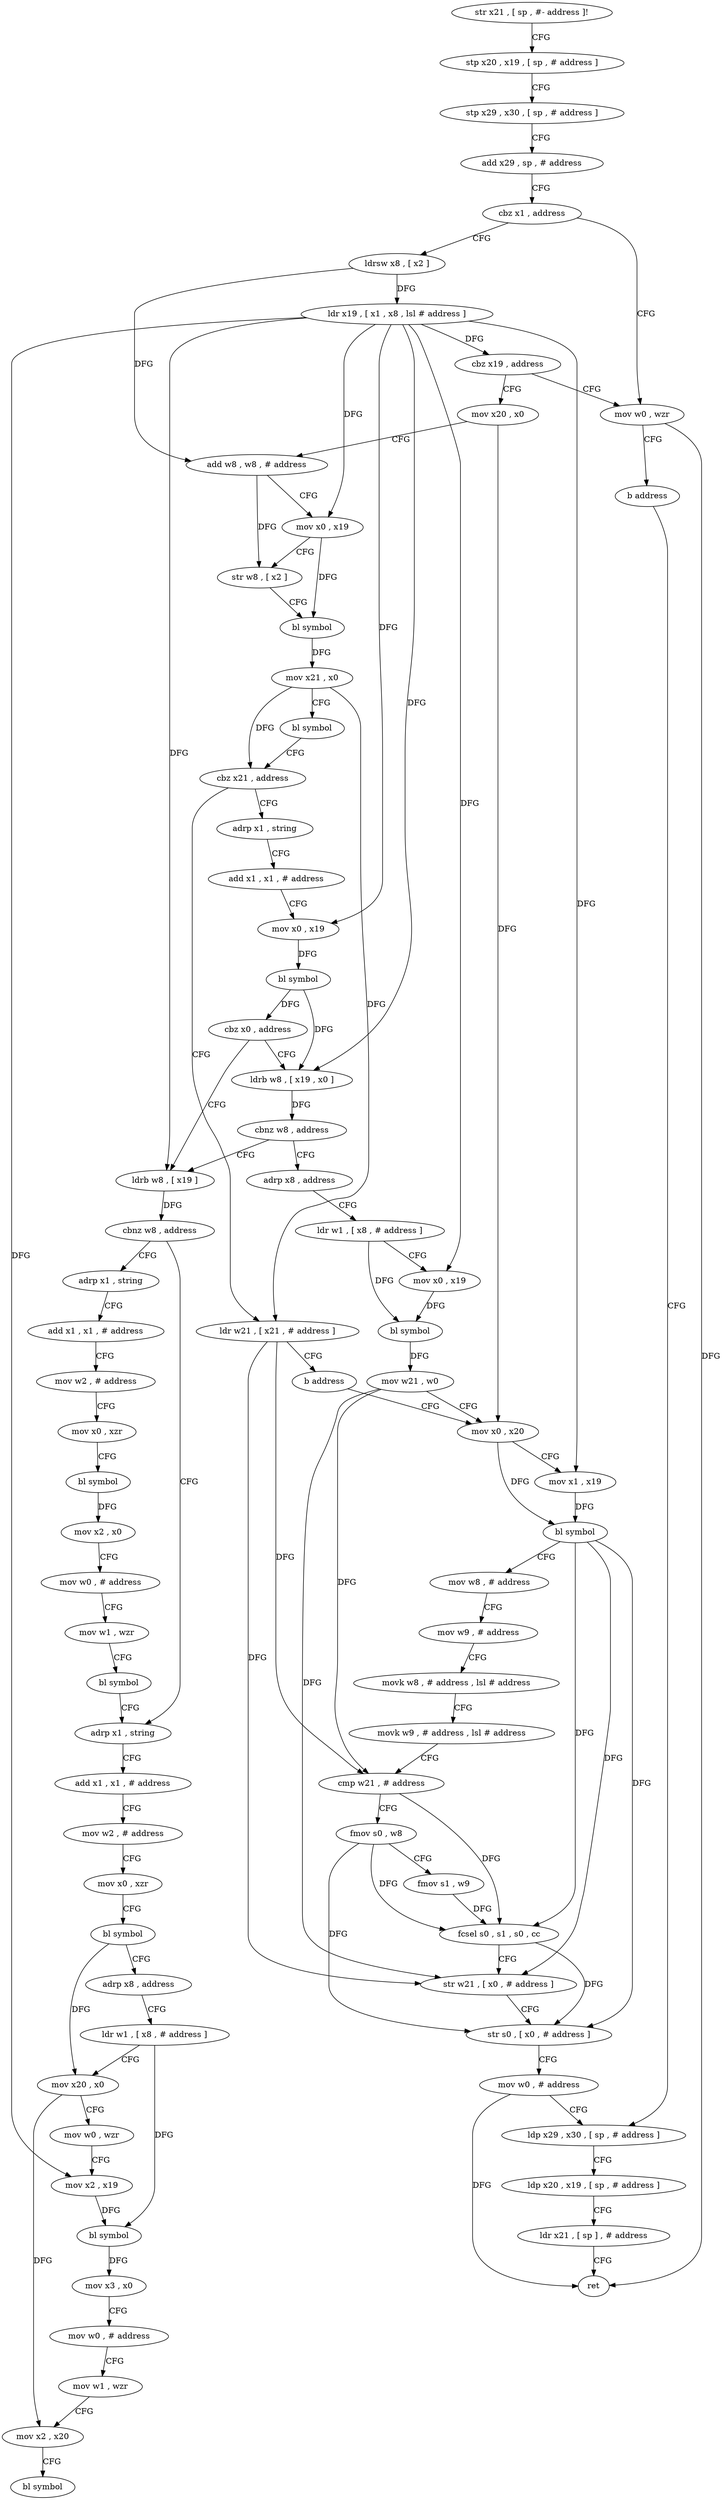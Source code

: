 digraph "func" {
"4253424" [label = "str x21 , [ sp , #- address ]!" ]
"4253428" [label = "stp x20 , x19 , [ sp , # address ]" ]
"4253432" [label = "stp x29 , x30 , [ sp , # address ]" ]
"4253436" [label = "add x29 , sp , # address" ]
"4253440" [label = "cbz x1 , address" ]
"4253496" [label = "mov w0 , wzr" ]
"4253444" [label = "ldrsw x8 , [ x2 ]" ]
"4253500" [label = "b address" ]
"4253608" [label = "ldp x29 , x30 , [ sp , # address ]" ]
"4253448" [label = "ldr x19 , [ x1 , x8 , lsl # address ]" ]
"4253452" [label = "cbz x19 , address" ]
"4253456" [label = "mov x20 , x0" ]
"4253612" [label = "ldp x20 , x19 , [ sp , # address ]" ]
"4253616" [label = "ldr x21 , [ sp ] , # address" ]
"4253620" [label = "ret" ]
"4253460" [label = "add w8 , w8 , # address" ]
"4253464" [label = "mov x0 , x19" ]
"4253468" [label = "str w8 , [ x2 ]" ]
"4253472" [label = "bl symbol" ]
"4253476" [label = "mov x21 , x0" ]
"4253480" [label = "bl symbol" ]
"4253484" [label = "cbz x21 , address" ]
"4253504" [label = "adrp x1 , string" ]
"4253488" [label = "ldr w21 , [ x21 , # address ]" ]
"4253508" [label = "add x1 , x1 , # address" ]
"4253512" [label = "mov x0 , x19" ]
"4253516" [label = "bl symbol" ]
"4253520" [label = "cbz x0 , address" ]
"4253624" [label = "ldrb w8 , [ x19 ]" ]
"4253524" [label = "ldrb w8 , [ x19 , x0 ]" ]
"4253492" [label = "b address" ]
"4253552" [label = "mov x0 , x20" ]
"4253628" [label = "cbnz w8 , address" ]
"4253668" [label = "adrp x1 , string" ]
"4253632" [label = "adrp x1 , string" ]
"4253528" [label = "cbnz w8 , address" ]
"4253532" [label = "adrp x8 , address" ]
"4253556" [label = "mov x1 , x19" ]
"4253560" [label = "bl symbol" ]
"4253564" [label = "mov w8 , # address" ]
"4253568" [label = "mov w9 , # address" ]
"4253572" [label = "movk w8 , # address , lsl # address" ]
"4253576" [label = "movk w9 , # address , lsl # address" ]
"4253580" [label = "cmp w21 , # address" ]
"4253584" [label = "fmov s0 , w8" ]
"4253588" [label = "fmov s1 , w9" ]
"4253592" [label = "fcsel s0 , s1 , s0 , cc" ]
"4253596" [label = "str w21 , [ x0 , # address ]" ]
"4253600" [label = "str s0 , [ x0 , # address ]" ]
"4253604" [label = "mov w0 , # address" ]
"4253672" [label = "add x1 , x1 , # address" ]
"4253676" [label = "mov w2 , # address" ]
"4253680" [label = "mov x0 , xzr" ]
"4253684" [label = "bl symbol" ]
"4253688" [label = "adrp x8 , address" ]
"4253692" [label = "ldr w1 , [ x8 , # address ]" ]
"4253696" [label = "mov x20 , x0" ]
"4253700" [label = "mov w0 , wzr" ]
"4253704" [label = "mov x2 , x19" ]
"4253708" [label = "bl symbol" ]
"4253712" [label = "mov x3 , x0" ]
"4253716" [label = "mov w0 , # address" ]
"4253720" [label = "mov w1 , wzr" ]
"4253724" [label = "mov x2 , x20" ]
"4253728" [label = "bl symbol" ]
"4253636" [label = "add x1 , x1 , # address" ]
"4253640" [label = "mov w2 , # address" ]
"4253644" [label = "mov x0 , xzr" ]
"4253648" [label = "bl symbol" ]
"4253652" [label = "mov x2 , x0" ]
"4253656" [label = "mov w0 , # address" ]
"4253660" [label = "mov w1 , wzr" ]
"4253664" [label = "bl symbol" ]
"4253536" [label = "ldr w1 , [ x8 , # address ]" ]
"4253540" [label = "mov x0 , x19" ]
"4253544" [label = "bl symbol" ]
"4253548" [label = "mov w21 , w0" ]
"4253424" -> "4253428" [ label = "CFG" ]
"4253428" -> "4253432" [ label = "CFG" ]
"4253432" -> "4253436" [ label = "CFG" ]
"4253436" -> "4253440" [ label = "CFG" ]
"4253440" -> "4253496" [ label = "CFG" ]
"4253440" -> "4253444" [ label = "CFG" ]
"4253496" -> "4253500" [ label = "CFG" ]
"4253496" -> "4253620" [ label = "DFG" ]
"4253444" -> "4253448" [ label = "DFG" ]
"4253444" -> "4253460" [ label = "DFG" ]
"4253500" -> "4253608" [ label = "CFG" ]
"4253608" -> "4253612" [ label = "CFG" ]
"4253448" -> "4253452" [ label = "DFG" ]
"4253448" -> "4253464" [ label = "DFG" ]
"4253448" -> "4253512" [ label = "DFG" ]
"4253448" -> "4253624" [ label = "DFG" ]
"4253448" -> "4253524" [ label = "DFG" ]
"4253448" -> "4253556" [ label = "DFG" ]
"4253448" -> "4253704" [ label = "DFG" ]
"4253448" -> "4253540" [ label = "DFG" ]
"4253452" -> "4253496" [ label = "CFG" ]
"4253452" -> "4253456" [ label = "CFG" ]
"4253456" -> "4253460" [ label = "CFG" ]
"4253456" -> "4253552" [ label = "DFG" ]
"4253612" -> "4253616" [ label = "CFG" ]
"4253616" -> "4253620" [ label = "CFG" ]
"4253460" -> "4253464" [ label = "CFG" ]
"4253460" -> "4253468" [ label = "DFG" ]
"4253464" -> "4253468" [ label = "CFG" ]
"4253464" -> "4253472" [ label = "DFG" ]
"4253468" -> "4253472" [ label = "CFG" ]
"4253472" -> "4253476" [ label = "DFG" ]
"4253476" -> "4253480" [ label = "CFG" ]
"4253476" -> "4253484" [ label = "DFG" ]
"4253476" -> "4253488" [ label = "DFG" ]
"4253480" -> "4253484" [ label = "CFG" ]
"4253484" -> "4253504" [ label = "CFG" ]
"4253484" -> "4253488" [ label = "CFG" ]
"4253504" -> "4253508" [ label = "CFG" ]
"4253488" -> "4253492" [ label = "CFG" ]
"4253488" -> "4253580" [ label = "DFG" ]
"4253488" -> "4253596" [ label = "DFG" ]
"4253508" -> "4253512" [ label = "CFG" ]
"4253512" -> "4253516" [ label = "DFG" ]
"4253516" -> "4253520" [ label = "DFG" ]
"4253516" -> "4253524" [ label = "DFG" ]
"4253520" -> "4253624" [ label = "CFG" ]
"4253520" -> "4253524" [ label = "CFG" ]
"4253624" -> "4253628" [ label = "DFG" ]
"4253524" -> "4253528" [ label = "DFG" ]
"4253492" -> "4253552" [ label = "CFG" ]
"4253552" -> "4253556" [ label = "CFG" ]
"4253552" -> "4253560" [ label = "DFG" ]
"4253628" -> "4253668" [ label = "CFG" ]
"4253628" -> "4253632" [ label = "CFG" ]
"4253668" -> "4253672" [ label = "CFG" ]
"4253632" -> "4253636" [ label = "CFG" ]
"4253528" -> "4253624" [ label = "CFG" ]
"4253528" -> "4253532" [ label = "CFG" ]
"4253532" -> "4253536" [ label = "CFG" ]
"4253556" -> "4253560" [ label = "DFG" ]
"4253560" -> "4253564" [ label = "CFG" ]
"4253560" -> "4253596" [ label = "DFG" ]
"4253560" -> "4253600" [ label = "DFG" ]
"4253560" -> "4253592" [ label = "DFG" ]
"4253564" -> "4253568" [ label = "CFG" ]
"4253568" -> "4253572" [ label = "CFG" ]
"4253572" -> "4253576" [ label = "CFG" ]
"4253576" -> "4253580" [ label = "CFG" ]
"4253580" -> "4253584" [ label = "CFG" ]
"4253580" -> "4253592" [ label = "DFG" ]
"4253584" -> "4253588" [ label = "CFG" ]
"4253584" -> "4253592" [ label = "DFG" ]
"4253584" -> "4253600" [ label = "DFG" ]
"4253588" -> "4253592" [ label = "DFG" ]
"4253592" -> "4253596" [ label = "CFG" ]
"4253592" -> "4253600" [ label = "DFG" ]
"4253596" -> "4253600" [ label = "CFG" ]
"4253600" -> "4253604" [ label = "CFG" ]
"4253604" -> "4253608" [ label = "CFG" ]
"4253604" -> "4253620" [ label = "DFG" ]
"4253672" -> "4253676" [ label = "CFG" ]
"4253676" -> "4253680" [ label = "CFG" ]
"4253680" -> "4253684" [ label = "CFG" ]
"4253684" -> "4253688" [ label = "CFG" ]
"4253684" -> "4253696" [ label = "DFG" ]
"4253688" -> "4253692" [ label = "CFG" ]
"4253692" -> "4253696" [ label = "CFG" ]
"4253692" -> "4253708" [ label = "DFG" ]
"4253696" -> "4253700" [ label = "CFG" ]
"4253696" -> "4253724" [ label = "DFG" ]
"4253700" -> "4253704" [ label = "CFG" ]
"4253704" -> "4253708" [ label = "DFG" ]
"4253708" -> "4253712" [ label = "DFG" ]
"4253712" -> "4253716" [ label = "CFG" ]
"4253716" -> "4253720" [ label = "CFG" ]
"4253720" -> "4253724" [ label = "CFG" ]
"4253724" -> "4253728" [ label = "CFG" ]
"4253636" -> "4253640" [ label = "CFG" ]
"4253640" -> "4253644" [ label = "CFG" ]
"4253644" -> "4253648" [ label = "CFG" ]
"4253648" -> "4253652" [ label = "DFG" ]
"4253652" -> "4253656" [ label = "CFG" ]
"4253656" -> "4253660" [ label = "CFG" ]
"4253660" -> "4253664" [ label = "CFG" ]
"4253664" -> "4253668" [ label = "CFG" ]
"4253536" -> "4253540" [ label = "CFG" ]
"4253536" -> "4253544" [ label = "DFG" ]
"4253540" -> "4253544" [ label = "DFG" ]
"4253544" -> "4253548" [ label = "DFG" ]
"4253548" -> "4253552" [ label = "CFG" ]
"4253548" -> "4253580" [ label = "DFG" ]
"4253548" -> "4253596" [ label = "DFG" ]
}
